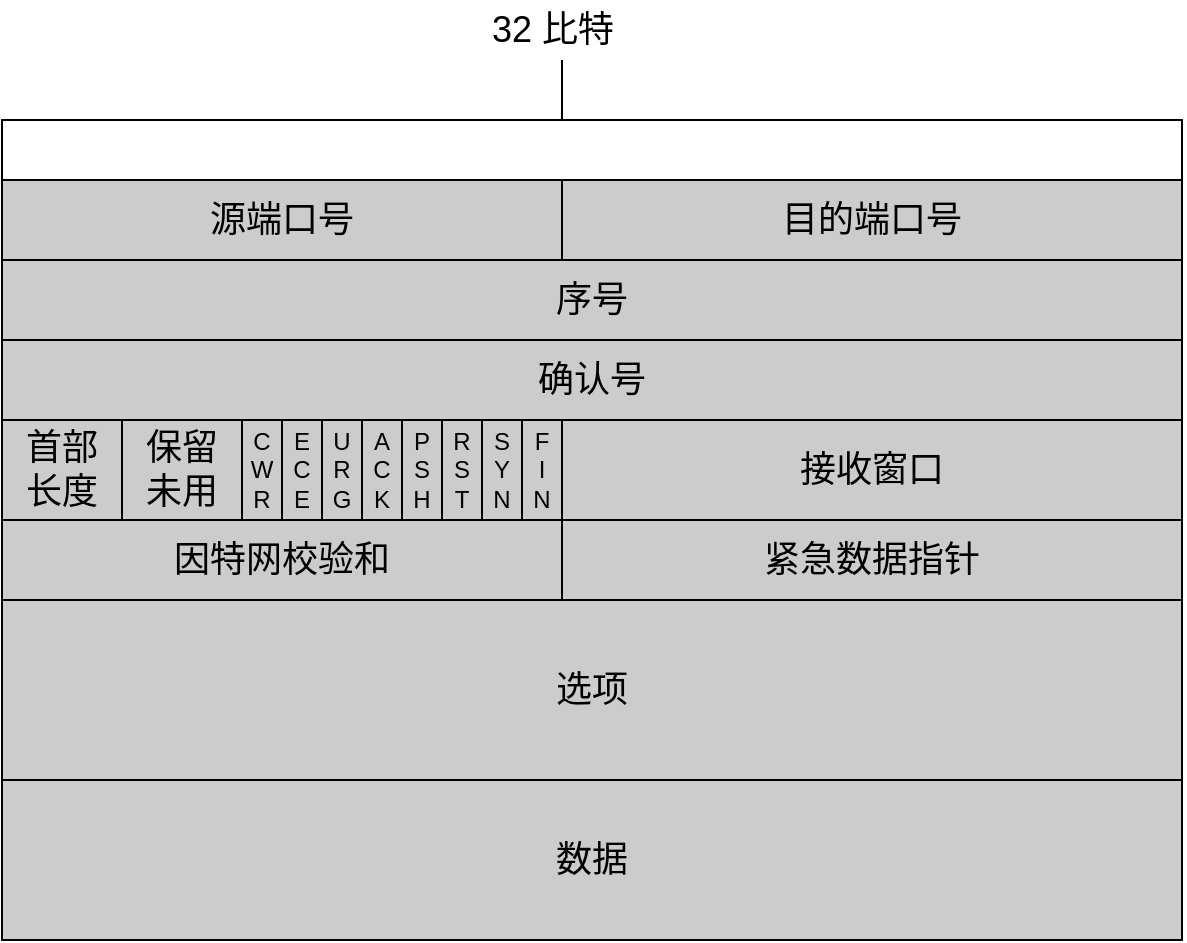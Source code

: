 <mxfile version="15.8.7" type="device"><diagram id="PXbXoR7CfjHQyTCbecPn" name="Page-1"><mxGraphModel dx="510" dy="649" grid="1" gridSize="10" guides="1" tooltips="1" connect="1" arrows="1" fold="1" page="1" pageScale="1" pageWidth="850" pageHeight="1100" math="0" shadow="0"><root><mxCell id="0"/><mxCell id="1" parent="0"/><mxCell id="IKn-OyITzXiGg0P1LFjj-1" value="&lt;font style=&quot;font-size: 18px&quot;&gt;源端口号&lt;/font&gt;" style="rounded=0;whiteSpace=wrap;html=1;fillColor=#CCCCCC;" vertex="1" parent="1"><mxGeometry x="170" y="180" width="280" height="40" as="geometry"/></mxCell><mxCell id="IKn-OyITzXiGg0P1LFjj-3" value="&lt;font style=&quot;font-size: 18px&quot;&gt;目的端口号&lt;/font&gt;" style="rounded=0;whiteSpace=wrap;html=1;fillColor=#CCCCCC;" vertex="1" parent="1"><mxGeometry x="450" y="180" width="310" height="40" as="geometry"/></mxCell><mxCell id="IKn-OyITzXiGg0P1LFjj-4" value="&lt;font style=&quot;font-size: 18px&quot;&gt;序号&lt;/font&gt;" style="rounded=0;whiteSpace=wrap;html=1;fillColor=#CCCCCC;" vertex="1" parent="1"><mxGeometry x="170" y="220" width="590" height="40" as="geometry"/></mxCell><mxCell id="IKn-OyITzXiGg0P1LFjj-5" value="&lt;font style=&quot;font-size: 18px&quot;&gt;确认号&lt;/font&gt;" style="rounded=0;whiteSpace=wrap;html=1;fillColor=#CCCCCC;" vertex="1" parent="1"><mxGeometry x="170" y="260" width="590" height="40" as="geometry"/></mxCell><mxCell id="IKn-OyITzXiGg0P1LFjj-6" value="&lt;font style=&quot;font-size: 18px&quot;&gt;首部&lt;br&gt;长度&lt;/font&gt;" style="rounded=0;whiteSpace=wrap;html=1;fillColor=#CCCCCC;" vertex="1" parent="1"><mxGeometry x="170" y="300" width="60" height="50" as="geometry"/></mxCell><mxCell id="IKn-OyITzXiGg0P1LFjj-7" value="&lt;font style=&quot;font-size: 18px&quot;&gt;保留&lt;br&gt;未用&lt;/font&gt;" style="rounded=0;whiteSpace=wrap;html=1;fillColor=#CCCCCC;" vertex="1" parent="1"><mxGeometry x="230" y="300" width="60" height="50" as="geometry"/></mxCell><mxCell id="IKn-OyITzXiGg0P1LFjj-8" value="C&lt;br&gt;W&lt;br&gt;R" style="rounded=0;whiteSpace=wrap;html=1;fillColor=#CCCCCC;" vertex="1" parent="1"><mxGeometry x="290" y="300" width="20" height="50" as="geometry"/></mxCell><mxCell id="IKn-OyITzXiGg0P1LFjj-9" value="E&lt;br&gt;C&lt;br&gt;E" style="rounded=0;whiteSpace=wrap;html=1;fillColor=#CCCCCC;" vertex="1" parent="1"><mxGeometry x="310" y="300" width="20" height="50" as="geometry"/></mxCell><mxCell id="IKn-OyITzXiGg0P1LFjj-10" value="U&lt;br&gt;R&lt;br&gt;G" style="rounded=0;whiteSpace=wrap;html=1;fillColor=#CCCCCC;" vertex="1" parent="1"><mxGeometry x="330" y="300" width="20" height="50" as="geometry"/></mxCell><mxCell id="IKn-OyITzXiGg0P1LFjj-11" value="A&lt;br&gt;C&lt;br&gt;K" style="rounded=0;whiteSpace=wrap;html=1;fillColor=#CCCCCC;" vertex="1" parent="1"><mxGeometry x="350" y="300" width="20" height="50" as="geometry"/></mxCell><mxCell id="IKn-OyITzXiGg0P1LFjj-12" value="F&lt;br&gt;I&lt;br&gt;N" style="rounded=0;whiteSpace=wrap;html=1;fillColor=#CCCCCC;" vertex="1" parent="1"><mxGeometry x="430" y="300" width="20" height="50" as="geometry"/></mxCell><mxCell id="IKn-OyITzXiGg0P1LFjj-14" value="S&lt;br&gt;Y&lt;br&gt;N" style="rounded=0;whiteSpace=wrap;html=1;fillColor=#CCCCCC;" vertex="1" parent="1"><mxGeometry x="410" y="300" width="20" height="50" as="geometry"/></mxCell><mxCell id="IKn-OyITzXiGg0P1LFjj-15" value="R&lt;br&gt;S&lt;br&gt;T" style="rounded=0;whiteSpace=wrap;html=1;fillColor=#CCCCCC;" vertex="1" parent="1"><mxGeometry x="390" y="300" width="20" height="50" as="geometry"/></mxCell><mxCell id="IKn-OyITzXiGg0P1LFjj-16" value="P&lt;br&gt;S&lt;br&gt;H" style="rounded=0;whiteSpace=wrap;html=1;fillColor=#CCCCCC;" vertex="1" parent="1"><mxGeometry x="370" y="300" width="20" height="50" as="geometry"/></mxCell><mxCell id="IKn-OyITzXiGg0P1LFjj-18" value="&lt;font style=&quot;font-size: 18px&quot;&gt;接收窗口&lt;/font&gt;" style="rounded=0;whiteSpace=wrap;html=1;fillColor=#CCCCCC;" vertex="1" parent="1"><mxGeometry x="450" y="300" width="310" height="50" as="geometry"/></mxCell><mxCell id="IKn-OyITzXiGg0P1LFjj-19" value="&lt;font style=&quot;font-size: 18px&quot;&gt;因特网校验和&lt;/font&gt;" style="rounded=0;whiteSpace=wrap;html=1;fillColor=#CCCCCC;" vertex="1" parent="1"><mxGeometry x="170" y="350" width="280" height="40" as="geometry"/></mxCell><mxCell id="IKn-OyITzXiGg0P1LFjj-20" value="&lt;font style=&quot;font-size: 18px&quot;&gt;紧急数据指针&lt;/font&gt;" style="rounded=0;whiteSpace=wrap;html=1;fillColor=#CCCCCC;" vertex="1" parent="1"><mxGeometry x="450" y="350" width="310" height="40" as="geometry"/></mxCell><mxCell id="IKn-OyITzXiGg0P1LFjj-22" value="&lt;font style=&quot;font-size: 18px&quot;&gt;选项&lt;/font&gt;" style="rounded=0;whiteSpace=wrap;html=1;fillColor=#CCCCCC;" vertex="1" parent="1"><mxGeometry x="170" y="390" width="590" height="90" as="geometry"/></mxCell><mxCell id="IKn-OyITzXiGg0P1LFjj-23" value="&lt;font style=&quot;font-size: 18px&quot;&gt;数据&lt;/font&gt;" style="rounded=0;whiteSpace=wrap;html=1;fillColor=#CCCCCC;" vertex="1" parent="1"><mxGeometry x="170" y="480" width="590" height="80" as="geometry"/></mxCell><mxCell id="IKn-OyITzXiGg0P1LFjj-28" value="" style="endArrow=none;html=1;rounded=0;fontSize=18;exitX=0;exitY=0;exitDx=0;exitDy=0;entryX=1;entryY=0;entryDx=0;entryDy=0;" edge="1" parent="1" source="IKn-OyITzXiGg0P1LFjj-1" target="IKn-OyITzXiGg0P1LFjj-3"><mxGeometry width="50" height="50" relative="1" as="geometry"><mxPoint x="480" y="180" as="sourcePoint"/><mxPoint x="530" y="130" as="targetPoint"/><Array as="points"><mxPoint x="170" y="150"/><mxPoint x="760" y="150"/></Array></mxGeometry></mxCell><mxCell id="IKn-OyITzXiGg0P1LFjj-29" value="" style="endArrow=none;html=1;rounded=0;fontSize=18;" edge="1" parent="1"><mxGeometry width="50" height="50" relative="1" as="geometry"><mxPoint x="450" y="150" as="sourcePoint"/><mxPoint x="450" y="120" as="targetPoint"/></mxGeometry></mxCell><mxCell id="IKn-OyITzXiGg0P1LFjj-30" value="32 比特" style="text;html=1;align=center;verticalAlign=middle;resizable=0;points=[];autosize=1;strokeColor=none;fillColor=none;fontSize=18;" vertex="1" parent="1"><mxGeometry x="405" y="90" width="80" height="30" as="geometry"/></mxCell></root></mxGraphModel></diagram></mxfile>